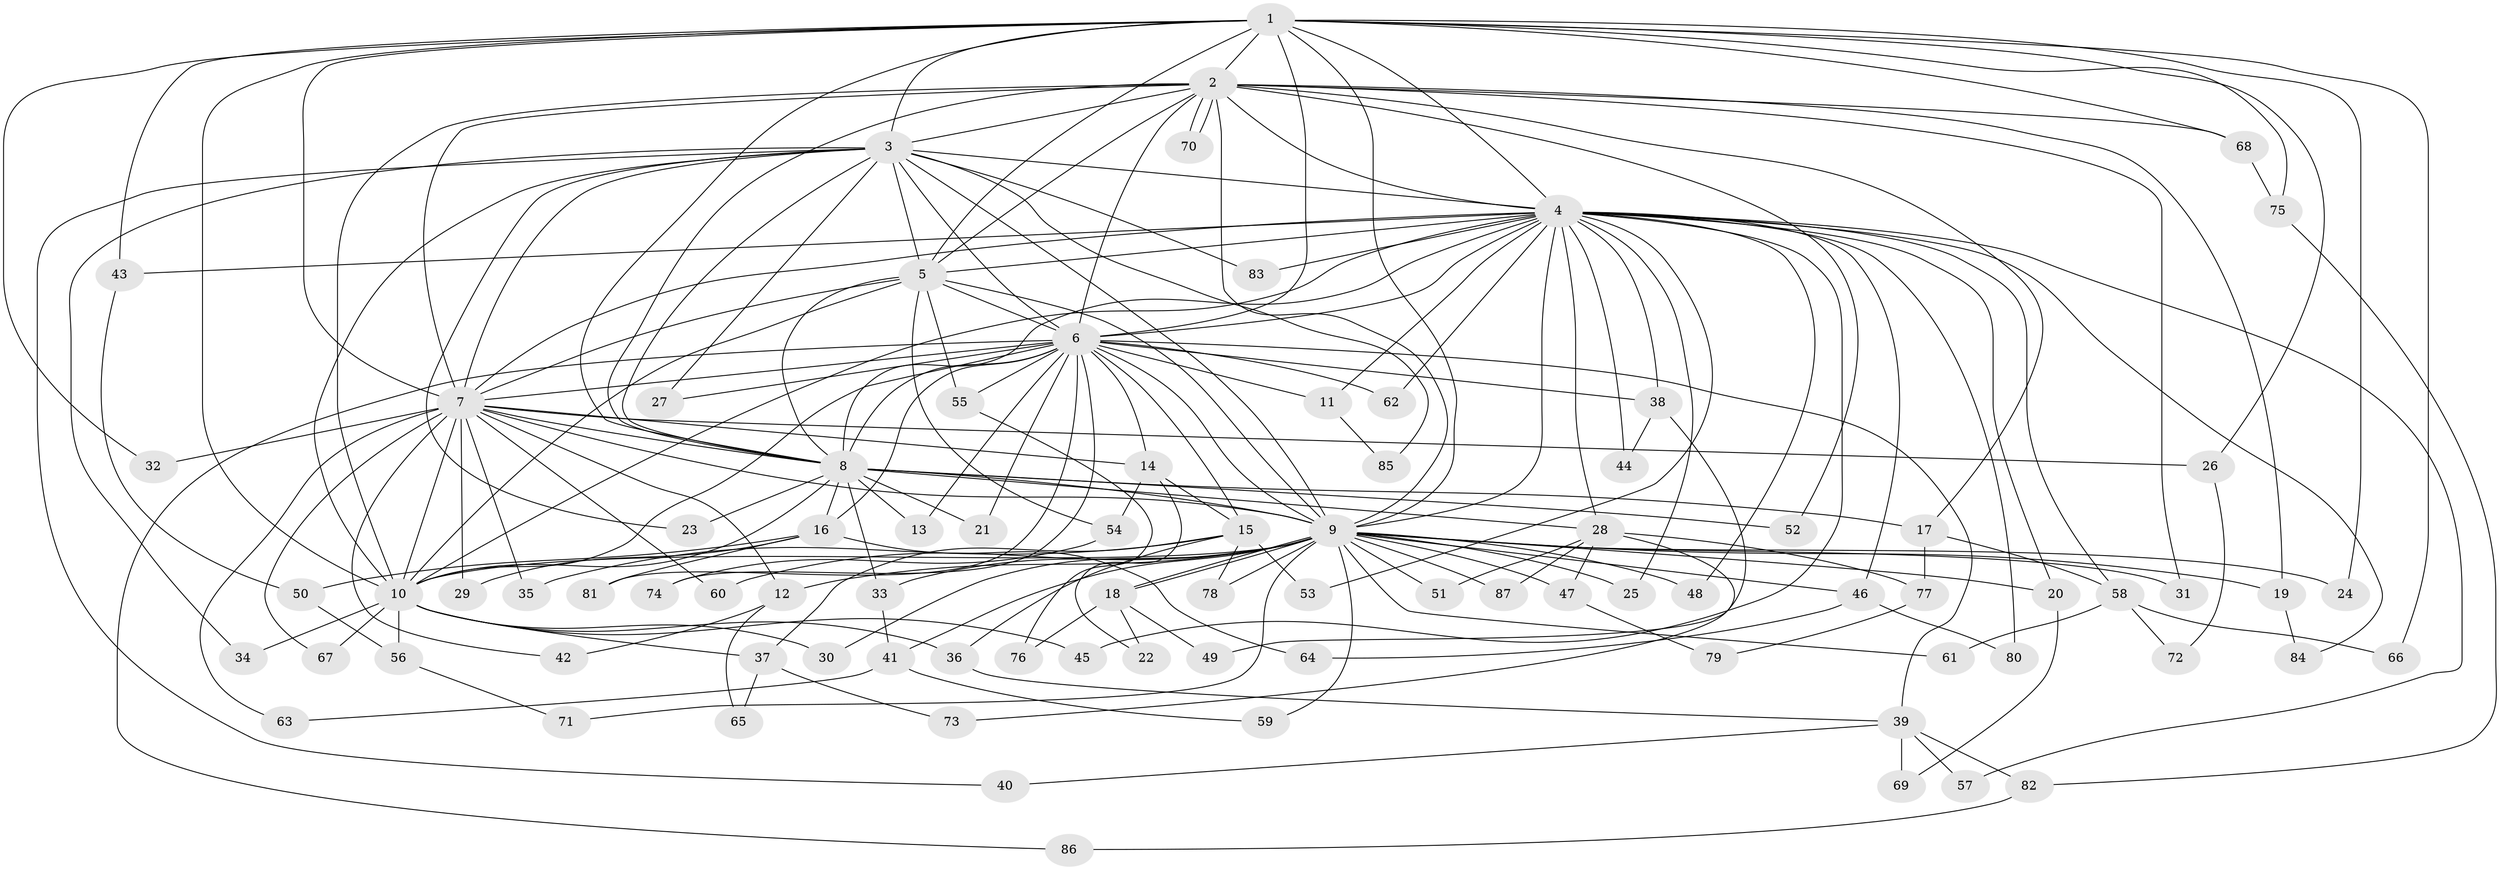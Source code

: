 // Generated by graph-tools (version 1.1) at 2025/10/02/27/25 16:10:58]
// undirected, 87 vertices, 199 edges
graph export_dot {
graph [start="1"]
  node [color=gray90,style=filled];
  1;
  2;
  3;
  4;
  5;
  6;
  7;
  8;
  9;
  10;
  11;
  12;
  13;
  14;
  15;
  16;
  17;
  18;
  19;
  20;
  21;
  22;
  23;
  24;
  25;
  26;
  27;
  28;
  29;
  30;
  31;
  32;
  33;
  34;
  35;
  36;
  37;
  38;
  39;
  40;
  41;
  42;
  43;
  44;
  45;
  46;
  47;
  48;
  49;
  50;
  51;
  52;
  53;
  54;
  55;
  56;
  57;
  58;
  59;
  60;
  61;
  62;
  63;
  64;
  65;
  66;
  67;
  68;
  69;
  70;
  71;
  72;
  73;
  74;
  75;
  76;
  77;
  78;
  79;
  80;
  81;
  82;
  83;
  84;
  85;
  86;
  87;
  1 -- 2;
  1 -- 3;
  1 -- 4;
  1 -- 5;
  1 -- 6;
  1 -- 7;
  1 -- 8;
  1 -- 9;
  1 -- 10;
  1 -- 24;
  1 -- 26;
  1 -- 32;
  1 -- 43;
  1 -- 66;
  1 -- 68;
  1 -- 75;
  2 -- 3;
  2 -- 4;
  2 -- 5;
  2 -- 6;
  2 -- 7;
  2 -- 8;
  2 -- 9;
  2 -- 10;
  2 -- 17;
  2 -- 19;
  2 -- 31;
  2 -- 52;
  2 -- 68;
  2 -- 70;
  2 -- 70;
  3 -- 4;
  3 -- 5;
  3 -- 6;
  3 -- 7;
  3 -- 8;
  3 -- 9;
  3 -- 10;
  3 -- 23;
  3 -- 27;
  3 -- 34;
  3 -- 40;
  3 -- 83;
  3 -- 85;
  4 -- 5;
  4 -- 6;
  4 -- 7;
  4 -- 8;
  4 -- 9;
  4 -- 10;
  4 -- 11;
  4 -- 20;
  4 -- 25;
  4 -- 28;
  4 -- 38;
  4 -- 43;
  4 -- 44;
  4 -- 45;
  4 -- 46;
  4 -- 48;
  4 -- 53;
  4 -- 57;
  4 -- 58;
  4 -- 62;
  4 -- 80;
  4 -- 83;
  4 -- 84;
  5 -- 6;
  5 -- 7;
  5 -- 8;
  5 -- 9;
  5 -- 10;
  5 -- 54;
  5 -- 55;
  6 -- 7;
  6 -- 8;
  6 -- 9;
  6 -- 10;
  6 -- 11;
  6 -- 13;
  6 -- 14;
  6 -- 15;
  6 -- 16;
  6 -- 21;
  6 -- 27;
  6 -- 38;
  6 -- 39;
  6 -- 55;
  6 -- 62;
  6 -- 74;
  6 -- 81;
  6 -- 86;
  7 -- 8;
  7 -- 9;
  7 -- 10;
  7 -- 12;
  7 -- 14;
  7 -- 26;
  7 -- 29;
  7 -- 32;
  7 -- 35;
  7 -- 42;
  7 -- 60;
  7 -- 63;
  7 -- 67;
  8 -- 9;
  8 -- 10;
  8 -- 13;
  8 -- 16;
  8 -- 17;
  8 -- 21;
  8 -- 23;
  8 -- 28;
  8 -- 33;
  8 -- 52;
  9 -- 10;
  9 -- 12;
  9 -- 18;
  9 -- 18;
  9 -- 19;
  9 -- 20;
  9 -- 24;
  9 -- 25;
  9 -- 30;
  9 -- 31;
  9 -- 33;
  9 -- 41;
  9 -- 46;
  9 -- 47;
  9 -- 48;
  9 -- 51;
  9 -- 59;
  9 -- 60;
  9 -- 61;
  9 -- 71;
  9 -- 78;
  9 -- 87;
  10 -- 30;
  10 -- 34;
  10 -- 36;
  10 -- 37;
  10 -- 45;
  10 -- 56;
  10 -- 67;
  11 -- 85;
  12 -- 42;
  12 -- 65;
  14 -- 15;
  14 -- 22;
  14 -- 54;
  15 -- 35;
  15 -- 36;
  15 -- 37;
  15 -- 53;
  15 -- 78;
  16 -- 29;
  16 -- 50;
  16 -- 64;
  16 -- 81;
  17 -- 58;
  17 -- 77;
  18 -- 22;
  18 -- 49;
  18 -- 76;
  19 -- 84;
  20 -- 69;
  26 -- 72;
  28 -- 47;
  28 -- 51;
  28 -- 73;
  28 -- 77;
  28 -- 87;
  33 -- 41;
  36 -- 39;
  37 -- 65;
  37 -- 73;
  38 -- 44;
  38 -- 49;
  39 -- 40;
  39 -- 57;
  39 -- 69;
  39 -- 82;
  41 -- 59;
  41 -- 63;
  43 -- 50;
  46 -- 64;
  46 -- 80;
  47 -- 79;
  50 -- 56;
  54 -- 74;
  55 -- 76;
  56 -- 71;
  58 -- 61;
  58 -- 66;
  58 -- 72;
  68 -- 75;
  75 -- 82;
  77 -- 79;
  82 -- 86;
}
